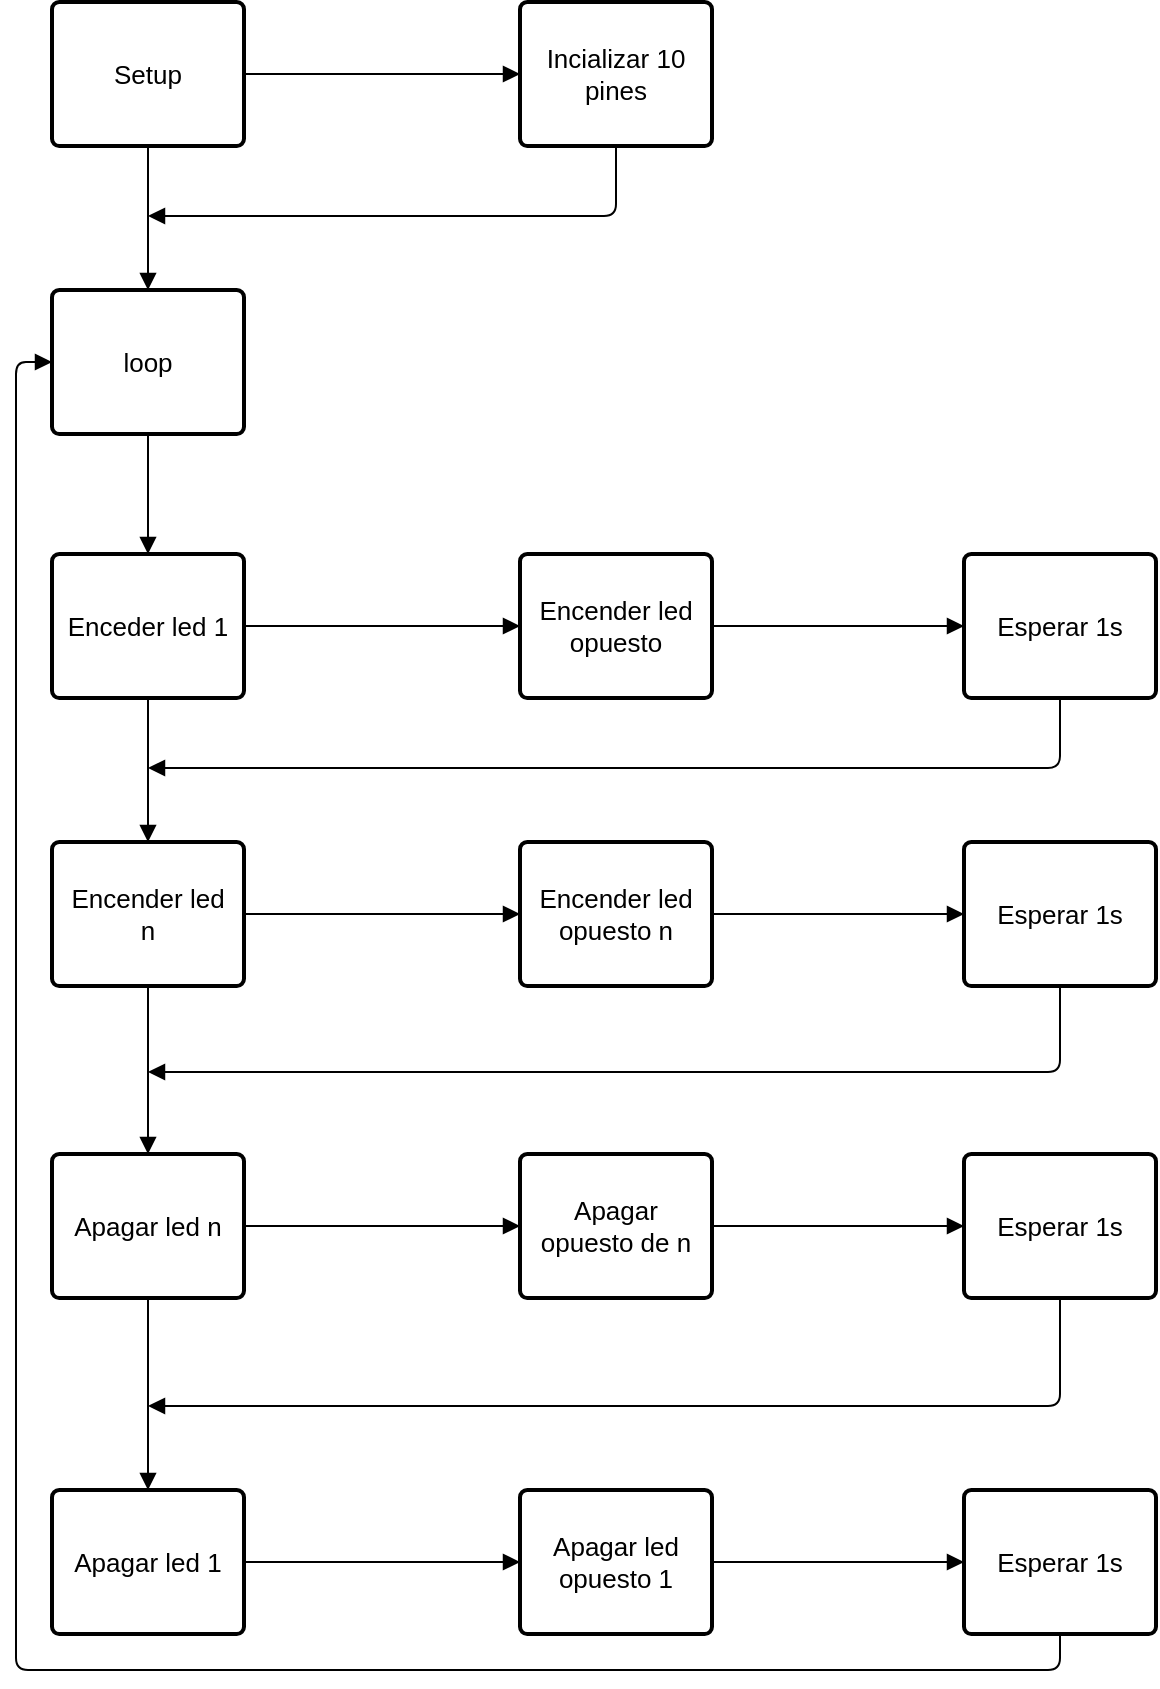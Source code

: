 <mxfile version="13.7.3" type="github">
  <diagram id="hHOFKcrZORkvZbCdx0_1" name="Page-1">
    <mxGraphModel dx="918" dy="929" grid="1" gridSize="10" guides="1" tooltips="1" connect="1" arrows="1" fold="1" page="1" pageScale="1" pageWidth="827" pageHeight="1169" math="0" shadow="0">
      <root>
        <mxCell id="0" />
        <mxCell id="1" parent="0" />
        <UserObject label="Setup" lucidchartObjectId="rRRwpgYCO8yZ" id="465EUhleEntcSSbu7RyQ-35">
          <mxCell style="html=1;whiteSpace=wrap;;fontSize=13;align=center;spacing=7;strokeOpacity=100;rounded=1;absoluteArcSize=1;arcSize=7.2;strokeWidth=2;" vertex="1" zOrder="1" parent="1">
            <mxGeometry x="274" y="106" width="96" height="72" as="geometry" />
          </mxCell>
        </UserObject>
        <UserObject label="" lucidchartObjectId="BRRwJ7we0qB_" id="465EUhleEntcSSbu7RyQ-36">
          <mxCell style="html=1;jettySize=18;fontSize=11;rounded=1;arcSize=12;edgeStyle=orthogonalEdgeStyle;startArrow=none;;endArrow=block;endFill=1;;exitX=1.009;exitY=0.5;exitPerimeter=1;entryX=-0.009;entryY=0.5;entryPerimeter=1;" edge="1" parent="1" source="465EUhleEntcSSbu7RyQ-35" target="465EUhleEntcSSbu7RyQ-37">
            <mxGeometry width="100" height="100" relative="1" as="geometry">
              <Array as="points" />
            </mxGeometry>
          </mxCell>
        </UserObject>
        <UserObject label="Incializar 10 pines" lucidchartObjectId="GRRw_HubBPYd" id="465EUhleEntcSSbu7RyQ-37">
          <mxCell style="html=1;whiteSpace=wrap;;fontSize=13;align=center;spacing=7;rounded=1;absoluteArcSize=1;arcSize=7.2;strokeWidth=2;" vertex="1" zOrder="3" parent="1">
            <mxGeometry x="508" y="106" width="96" height="72" as="geometry" />
          </mxCell>
        </UserObject>
        <UserObject label="" lucidchartObjectId="TRRwFfwysyXM" id="465EUhleEntcSSbu7RyQ-38">
          <mxCell style="html=1;jettySize=18;fontSize=11;rounded=1;arcSize=12;edgeStyle=orthogonalEdgeStyle;startArrow=none;;endArrow=block;endFill=1;;exitX=0.5;exitY=1.012;exitPerimeter=1;entryX=0.5;entryY=-0.012;entryPerimeter=1;" edge="1" parent="1" source="465EUhleEntcSSbu7RyQ-35" target="465EUhleEntcSSbu7RyQ-39">
            <mxGeometry width="100" height="100" relative="1" as="geometry">
              <Array as="points" />
            </mxGeometry>
          </mxCell>
        </UserObject>
        <UserObject label="loop" lucidchartObjectId="VRRwuRi0W0tn" id="465EUhleEntcSSbu7RyQ-39">
          <mxCell style="html=1;whiteSpace=wrap;;fontSize=13;align=center;spacing=7;rounded=1;absoluteArcSize=1;arcSize=7.2;strokeWidth=2;" vertex="1" zOrder="5" parent="1">
            <mxGeometry x="274" y="250" width="96" height="72" as="geometry" />
          </mxCell>
        </UserObject>
        <UserObject label="" lucidchartObjectId="1RRwgzHGrC7h" id="465EUhleEntcSSbu7RyQ-40">
          <mxCell style="html=1;jettySize=18;fontSize=11;rounded=1;arcSize=12;edgeStyle=elbowEdgeStyle;startArrow=none;;endArrow=block;endFill=1;;exitX=0.5;exitY=1.012;exitPerimeter=1;" edge="1" parent="1" source="465EUhleEntcSSbu7RyQ-37">
            <mxGeometry width="100" height="100" relative="1" as="geometry">
              <Array as="points">
                <mxPoint x="556" y="230" />
              </Array>
              <mxPoint x="322" y="213" as="targetPoint" />
            </mxGeometry>
          </mxCell>
        </UserObject>
        <UserObject label="" lucidchartObjectId="8RRwtsYg3V2j" id="465EUhleEntcSSbu7RyQ-41">
          <mxCell style="html=1;jettySize=18;fontSize=11;rounded=1;arcSize=12;edgeStyle=orthogonalEdgeStyle;startArrow=none;;endArrow=block;endFill=1;;exitX=0.5;exitY=1.012;exitPerimeter=1;entryX=0.5;entryY=-0.012;entryPerimeter=1;" edge="1" parent="1" source="465EUhleEntcSSbu7RyQ-39" target="465EUhleEntcSSbu7RyQ-42">
            <mxGeometry width="100" height="100" relative="1" as="geometry">
              <Array as="points" />
            </mxGeometry>
          </mxCell>
        </UserObject>
        <UserObject label="Enceder led 1" lucidchartObjectId="_RRwX_NjPntg" id="465EUhleEntcSSbu7RyQ-42">
          <mxCell style="html=1;whiteSpace=wrap;;fontSize=13;align=center;spacing=7;rounded=1;absoluteArcSize=1;arcSize=7.2;strokeWidth=2;" vertex="1" zOrder="8" parent="1">
            <mxGeometry x="274" y="382" width="96" height="72" as="geometry" />
          </mxCell>
        </UserObject>
        <UserObject label="" lucidchartObjectId="iSRw.xgnELrT" id="465EUhleEntcSSbu7RyQ-43">
          <mxCell style="html=1;jettySize=18;fontSize=11;rounded=1;arcSize=12;edgeStyle=orthogonalEdgeStyle;startArrow=none;;endArrow=block;endFill=1;;exitX=1.009;exitY=0.5;exitPerimeter=1;entryX=-0.009;entryY=0.5;entryPerimeter=1;" edge="1" parent="1" source="465EUhleEntcSSbu7RyQ-42" target="465EUhleEntcSSbu7RyQ-44">
            <mxGeometry width="100" height="100" relative="1" as="geometry">
              <Array as="points" />
            </mxGeometry>
          </mxCell>
        </UserObject>
        <UserObject label="Encender led opuesto" lucidchartObjectId="kSRwKTVCvh~Z" id="465EUhleEntcSSbu7RyQ-44">
          <mxCell style="html=1;whiteSpace=wrap;;fontSize=13;align=center;spacing=7;rounded=1;absoluteArcSize=1;arcSize=7.2;strokeWidth=2;" vertex="1" zOrder="10" parent="1">
            <mxGeometry x="508" y="382" width="96" height="72" as="geometry" />
          </mxCell>
        </UserObject>
        <UserObject label="" lucidchartObjectId="ESRw4S5a3rD0" id="465EUhleEntcSSbu7RyQ-45">
          <mxCell style="html=1;jettySize=18;fontSize=11;rounded=1;arcSize=12;edgeStyle=orthogonalEdgeStyle;startArrow=none;;endArrow=block;endFill=1;;exitX=1.009;exitY=0.5;exitPerimeter=1;entryX=-0.009;entryY=0.5;entryPerimeter=1;" edge="1" parent="1" source="465EUhleEntcSSbu7RyQ-44" target="465EUhleEntcSSbu7RyQ-46">
            <mxGeometry width="100" height="100" relative="1" as="geometry">
              <Array as="points" />
            </mxGeometry>
          </mxCell>
        </UserObject>
        <UserObject label="Esperar 1s" lucidchartObjectId="FSRwACIroKwI" id="465EUhleEntcSSbu7RyQ-46">
          <mxCell style="html=1;whiteSpace=wrap;;fontSize=13;align=center;spacing=7;rounded=1;absoluteArcSize=1;arcSize=7.2;strokeWidth=2;" vertex="1" zOrder="12" parent="1">
            <mxGeometry x="730" y="382" width="96" height="72" as="geometry" />
          </mxCell>
        </UserObject>
        <UserObject label="" lucidchartObjectId="OSRwT5YtaNlP" id="465EUhleEntcSSbu7RyQ-47">
          <mxCell style="html=1;jettySize=18;fontSize=11;rounded=1;arcSize=12;edgeStyle=orthogonalEdgeStyle;startArrow=none;;endArrow=block;endFill=1;;exitX=0.5;exitY=1.012;exitPerimeter=1;entryX=0.5;entryY=-0.012;entryPerimeter=1;" edge="1" parent="1" source="465EUhleEntcSSbu7RyQ-42" target="465EUhleEntcSSbu7RyQ-48">
            <mxGeometry width="100" height="100" relative="1" as="geometry">
              <Array as="points" />
            </mxGeometry>
          </mxCell>
        </UserObject>
        <UserObject label="Encender led n" lucidchartObjectId="QSRwG7qeobJh" id="465EUhleEntcSSbu7RyQ-48">
          <mxCell style="html=1;whiteSpace=wrap;;fontSize=13;align=center;spacing=7;rounded=1;absoluteArcSize=1;arcSize=7.2;strokeWidth=2;" vertex="1" zOrder="14" parent="1">
            <mxGeometry x="274" y="526" width="96" height="72" as="geometry" />
          </mxCell>
        </UserObject>
        <UserObject label="" lucidchartObjectId="-SRwTyiyFUJU" id="465EUhleEntcSSbu7RyQ-49">
          <mxCell style="html=1;jettySize=18;fontSize=11;rounded=1;arcSize=12;edgeStyle=orthogonalEdgeStyle;startArrow=none;;endArrow=block;endFill=1;;exitX=1.009;exitY=0.5;exitPerimeter=1;entryX=-0.009;entryY=0.5;entryPerimeter=1;" edge="1" parent="1" source="465EUhleEntcSSbu7RyQ-48" target="465EUhleEntcSSbu7RyQ-50">
            <mxGeometry width="100" height="100" relative="1" as="geometry">
              <Array as="points" />
            </mxGeometry>
          </mxCell>
        </UserObject>
        <UserObject label="Encender led opuesto n" lucidchartObjectId="_SRwKcDOwVEH" id="465EUhleEntcSSbu7RyQ-50">
          <mxCell style="html=1;whiteSpace=wrap;;fontSize=13;align=center;spacing=7;rounded=1;absoluteArcSize=1;arcSize=7.2;strokeWidth=2;" vertex="1" zOrder="16" parent="1">
            <mxGeometry x="508" y="526" width="96" height="72" as="geometry" />
          </mxCell>
        </UserObject>
        <UserObject label="" lucidchartObjectId="gTRwCoAxOr5p" id="465EUhleEntcSSbu7RyQ-51">
          <mxCell style="html=1;jettySize=18;fontSize=11;rounded=1;arcSize=12;edgeStyle=orthogonalEdgeStyle;startArrow=none;;endArrow=block;endFill=1;;exitX=1.009;exitY=0.5;exitPerimeter=1;entryX=-0.009;entryY=0.5;entryPerimeter=1;" edge="1" parent="1" source="465EUhleEntcSSbu7RyQ-50" target="465EUhleEntcSSbu7RyQ-52">
            <mxGeometry width="100" height="100" relative="1" as="geometry">
              <Array as="points" />
            </mxGeometry>
          </mxCell>
        </UserObject>
        <UserObject label="Esperar 1s" lucidchartObjectId="hTRw1q1lTHGa" id="465EUhleEntcSSbu7RyQ-52">
          <mxCell style="html=1;whiteSpace=wrap;;fontSize=13;align=center;spacing=7;rounded=1;absoluteArcSize=1;arcSize=7.2;strokeWidth=2;" vertex="1" zOrder="18" parent="1">
            <mxGeometry x="730" y="526" width="96" height="72" as="geometry" />
          </mxCell>
        </UserObject>
        <UserObject label="" lucidchartObjectId="4TRw8g83ci0l" id="465EUhleEntcSSbu7RyQ-53">
          <mxCell style="html=1;jettySize=18;fontSize=11;rounded=1;arcSize=12;edgeStyle=orthogonalEdgeStyle;startArrow=none;;endArrow=block;endFill=1;;exitX=0.5;exitY=1.012;exitPerimeter=1;entryX=0.5;entryY=-0.012;entryPerimeter=1;" edge="1" parent="1" source="465EUhleEntcSSbu7RyQ-48" target="465EUhleEntcSSbu7RyQ-54">
            <mxGeometry width="100" height="100" relative="1" as="geometry">
              <Array as="points" />
            </mxGeometry>
          </mxCell>
        </UserObject>
        <UserObject label="Apagar led n" lucidchartObjectId="5TRweVtjCNsf" id="465EUhleEntcSSbu7RyQ-54">
          <mxCell style="html=1;whiteSpace=wrap;;fontSize=13;align=center;spacing=7;rounded=1;absoluteArcSize=1;arcSize=7.2;strokeWidth=2;" vertex="1" zOrder="20" parent="1">
            <mxGeometry x="274" y="682" width="96" height="72" as="geometry" />
          </mxCell>
        </UserObject>
        <UserObject label="" lucidchartObjectId="aURwAeY2ln46" id="465EUhleEntcSSbu7RyQ-55">
          <mxCell style="html=1;jettySize=18;fontSize=11;rounded=1;arcSize=12;edgeStyle=orthogonalEdgeStyle;startArrow=none;;endArrow=block;endFill=1;;exitX=1.009;exitY=0.5;exitPerimeter=1;entryX=-0.009;entryY=0.5;entryPerimeter=1;" edge="1" parent="1" source="465EUhleEntcSSbu7RyQ-54" target="465EUhleEntcSSbu7RyQ-56">
            <mxGeometry width="100" height="100" relative="1" as="geometry">
              <Array as="points" />
            </mxGeometry>
          </mxCell>
        </UserObject>
        <UserObject label="Apagar opuesto de n" lucidchartObjectId="cURwlo4K5Nw~" id="465EUhleEntcSSbu7RyQ-56">
          <mxCell style="html=1;whiteSpace=wrap;;fontSize=13;align=center;spacing=7;rounded=1;absoluteArcSize=1;arcSize=7.2;strokeWidth=2;" vertex="1" zOrder="22" parent="1">
            <mxGeometry x="508" y="682" width="96" height="72" as="geometry" />
          </mxCell>
        </UserObject>
        <UserObject label="" lucidchartObjectId="oURwDeq_w8lG" id="465EUhleEntcSSbu7RyQ-57">
          <mxCell style="html=1;jettySize=18;fontSize=11;rounded=1;arcSize=12;edgeStyle=orthogonalEdgeStyle;startArrow=none;;endArrow=block;endFill=1;;exitX=1.009;exitY=0.5;exitPerimeter=1;entryX=-0.009;entryY=0.5;entryPerimeter=1;" edge="1" parent="1" source="465EUhleEntcSSbu7RyQ-56" target="465EUhleEntcSSbu7RyQ-58">
            <mxGeometry width="100" height="100" relative="1" as="geometry">
              <Array as="points" />
            </mxGeometry>
          </mxCell>
        </UserObject>
        <UserObject label="Esperar 1s" lucidchartObjectId="pURwqGFRRsC0" id="465EUhleEntcSSbu7RyQ-58">
          <mxCell style="html=1;whiteSpace=wrap;;fontSize=13;align=center;spacing=7;rounded=1;absoluteArcSize=1;arcSize=7.2;strokeWidth=2;" vertex="1" zOrder="24" parent="1">
            <mxGeometry x="730" y="682" width="96" height="72" as="geometry" />
          </mxCell>
        </UserObject>
        <UserObject label="" lucidchartObjectId="yURw6KSPf8Wv" id="465EUhleEntcSSbu7RyQ-59">
          <mxCell style="html=1;jettySize=18;fontSize=11;rounded=1;arcSize=12;edgeStyle=orthogonalEdgeStyle;startArrow=none;;endArrow=block;endFill=1;;exitX=0.5;exitY=1.012;exitPerimeter=1;entryX=0.5;entryY=-0.012;entryPerimeter=1;" edge="1" parent="1" source="465EUhleEntcSSbu7RyQ-54" target="465EUhleEntcSSbu7RyQ-60">
            <mxGeometry width="100" height="100" relative="1" as="geometry">
              <Array as="points" />
            </mxGeometry>
          </mxCell>
        </UserObject>
        <UserObject label="Apagar led 1" lucidchartObjectId="AURwH7oHq03g" id="465EUhleEntcSSbu7RyQ-60">
          <mxCell style="html=1;whiteSpace=wrap;;fontSize=13;align=center;spacing=7;rounded=1;absoluteArcSize=1;arcSize=7.2;strokeWidth=2;" vertex="1" zOrder="26" parent="1">
            <mxGeometry x="274" y="850" width="96" height="72" as="geometry" />
          </mxCell>
        </UserObject>
        <UserObject label="" lucidchartObjectId="sVRwGlKmWL9D" id="465EUhleEntcSSbu7RyQ-61">
          <mxCell style="html=1;jettySize=18;fontSize=11;rounded=1;arcSize=12;edgeStyle=orthogonalEdgeStyle;startArrow=none;;endArrow=block;endFill=1;;exitX=1.009;exitY=0.5;exitPerimeter=1;entryX=-0.009;entryY=0.5;entryPerimeter=1;" edge="1" parent="1" source="465EUhleEntcSSbu7RyQ-60" target="465EUhleEntcSSbu7RyQ-62">
            <mxGeometry width="100" height="100" relative="1" as="geometry">
              <Array as="points" />
            </mxGeometry>
          </mxCell>
        </UserObject>
        <UserObject label="Apagar led opuesto 1" lucidchartObjectId="uVRwtRR8lrUB" id="465EUhleEntcSSbu7RyQ-62">
          <mxCell style="html=1;whiteSpace=wrap;;fontSize=13;align=center;spacing=7;rounded=1;absoluteArcSize=1;arcSize=7.2;strokeWidth=2;" vertex="1" zOrder="28" parent="1">
            <mxGeometry x="508" y="850" width="96" height="72" as="geometry" />
          </mxCell>
        </UserObject>
        <UserObject label="" lucidchartObjectId="HVRwCMwEvQV~" id="465EUhleEntcSSbu7RyQ-63">
          <mxCell style="html=1;jettySize=18;fontSize=11;rounded=1;arcSize=12;edgeStyle=orthogonalEdgeStyle;startArrow=none;;endArrow=block;endFill=1;;exitX=1.009;exitY=0.5;exitPerimeter=1;entryX=-0.009;entryY=0.5;entryPerimeter=1;" edge="1" parent="1" source="465EUhleEntcSSbu7RyQ-62" target="465EUhleEntcSSbu7RyQ-64">
            <mxGeometry width="100" height="100" relative="1" as="geometry">
              <Array as="points" />
            </mxGeometry>
          </mxCell>
        </UserObject>
        <UserObject label="Esperar 1s" lucidchartObjectId="IVRwiWW9pcrp" id="465EUhleEntcSSbu7RyQ-64">
          <mxCell style="html=1;whiteSpace=wrap;;fontSize=13;align=center;spacing=7;rounded=1;absoluteArcSize=1;arcSize=7.2;strokeWidth=2;" vertex="1" zOrder="30" parent="1">
            <mxGeometry x="730" y="850" width="96" height="72" as="geometry" />
          </mxCell>
        </UserObject>
        <UserObject label="" lucidchartObjectId="aWRwijqz_VOY" id="465EUhleEntcSSbu7RyQ-65">
          <mxCell style="html=1;jettySize=18;fontSize=11;rounded=1;arcSize=12;edgeStyle=elbowEdgeStyle;startArrow=none;;endArrow=block;endFill=1;;exitX=0.5;exitY=1.012;exitPerimeter=1;" edge="1" parent="1" source="465EUhleEntcSSbu7RyQ-46">
            <mxGeometry width="100" height="100" relative="1" as="geometry">
              <Array as="points">
                <mxPoint x="778" y="489" />
              </Array>
              <mxPoint x="322" y="489" as="targetPoint" />
            </mxGeometry>
          </mxCell>
        </UserObject>
        <UserObject label="" lucidchartObjectId="eWRw1iUWc0E2" id="465EUhleEntcSSbu7RyQ-66">
          <mxCell style="html=1;jettySize=18;fontSize=11;rounded=1;arcSize=12;edgeStyle=elbowEdgeStyle;startArrow=none;;endArrow=block;endFill=1;;exitX=0.5;exitY=1.012;exitPerimeter=1;" edge="1" parent="1" source="465EUhleEntcSSbu7RyQ-52">
            <mxGeometry width="100" height="100" relative="1" as="geometry">
              <Array as="points">
                <mxPoint x="778" y="640" />
              </Array>
              <mxPoint x="322" y="641" as="targetPoint" />
            </mxGeometry>
          </mxCell>
        </UserObject>
        <UserObject label="" lucidchartObjectId="hWRwTH0gaS5X" id="465EUhleEntcSSbu7RyQ-67">
          <mxCell style="html=1;jettySize=18;fontSize=11;rounded=1;arcSize=12;edgeStyle=elbowEdgeStyle;startArrow=none;;endArrow=block;endFill=1;;exitX=0.5;exitY=1.012;exitPerimeter=1;" edge="1" parent="1" source="465EUhleEntcSSbu7RyQ-58">
            <mxGeometry width="100" height="100" relative="1" as="geometry">
              <Array as="points">
                <mxPoint x="778" y="790" />
              </Array>
              <mxPoint x="322" y="808" as="targetPoint" />
            </mxGeometry>
          </mxCell>
        </UserObject>
        <UserObject label="" lucidchartObjectId="pWRwFTKQfQgS" id="465EUhleEntcSSbu7RyQ-68">
          <mxCell style="html=1;jettySize=18;fontSize=11;rounded=1;arcSize=12;edgeStyle=orthogonalEdgeStyle;startArrow=none;;endArrow=block;endFill=1;;exitX=0.5;exitY=1.012;exitPerimeter=1;entryX=-0.009;entryY=0.5;entryPerimeter=1;" edge="1" parent="1" source="465EUhleEntcSSbu7RyQ-64" target="465EUhleEntcSSbu7RyQ-39">
            <mxGeometry width="100" height="100" relative="1" as="geometry">
              <Array as="points" />
            </mxGeometry>
          </mxCell>
        </UserObject>
      </root>
    </mxGraphModel>
  </diagram>
</mxfile>
